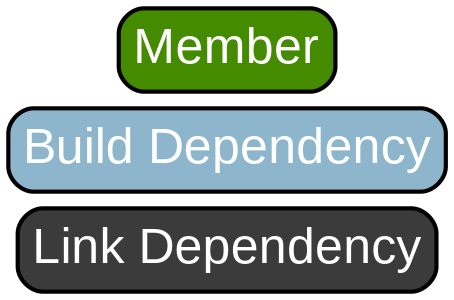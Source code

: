 digraph legend {
    style="solid"
    penwidth="2"
    fontname="Arial"
    labelloc = "b"
    rankdir = "TB"
    ranksep = "0"
    nodesep = ".1"
    bgcolor = "transparent"

node[
     fontname=Arial,
     penwidth=2,
     fontsize=24,
     margin=.1,
     shape=box,
     fillcolor=brown,
     fontcolor=white,
     style="rounded,filled"]

     "member" [label="Member" fillcolor="chartreuse4"]
     "build" [label="Build Dependency" fillcolor="lightskyblue3"]
     "link" [label="Link Dependency" fillcolor="gray23"]

      member -> build -> link [style=invis]
  }
